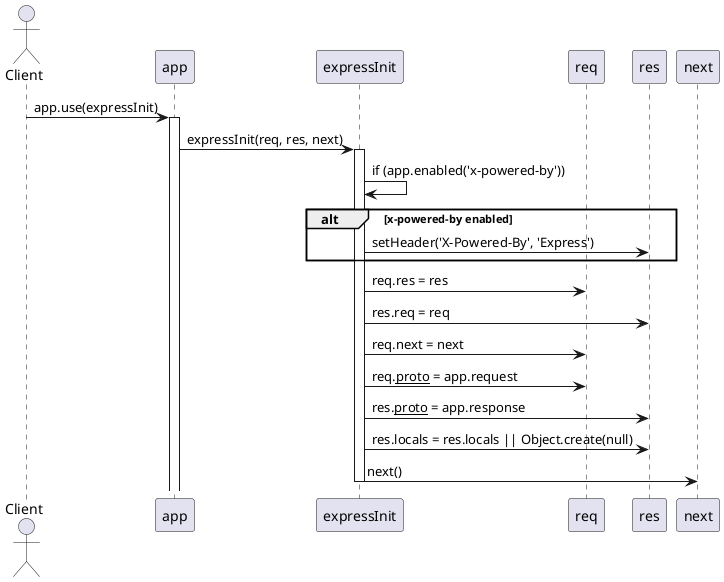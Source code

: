 @startuml
actor Client
participant "app" as App
participant "expressInit" as EI
participant "req" as Req
participant "res" as Res
participant "next" as Next

Client -> App: app.use(expressInit)
activate App

App -> EI: expressInit(req, res, next)
activate EI

EI -> EI: if (app.enabled('x-powered-by'))
alt x-powered-by enabled
    EI -> Res: setHeader('X-Powered-By', 'Express')
end

EI -> Req: req.res = res
EI -> Res: res.req = req
EI -> Req: req.next = next

EI -> Req: req.__proto__ = app.request
EI -> Res: res.__proto__ = app.response

EI -> Res: res.locals = res.locals || Object.create(null)

EI -> Next: next()
deactivate EI

@enduml
